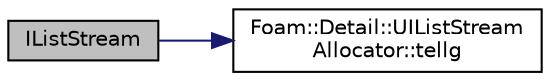 digraph "IListStream"
{
  bgcolor="transparent";
  edge [fontname="Helvetica",fontsize="10",labelfontname="Helvetica",labelfontsize="10"];
  node [fontname="Helvetica",fontsize="10",shape=record];
  rankdir="LR";
  Node1 [label="IListStream",height=0.2,width=0.4,color="black", fillcolor="grey75", style="filled" fontcolor="black"];
  Node1 -> Node2 [color="midnightblue",fontsize="10",style="solid",fontname="Helvetica"];
  Node2 [label="Foam::Detail::UIListStream\lAllocator::tellg",height=0.2,width=0.4,color="black",URL="$classFoam_1_1Detail_1_1UIListStreamAllocator.html#a140956c1bfbbae51d6f316f277e4462c",tooltip="Position of the get buffer. "];
}
